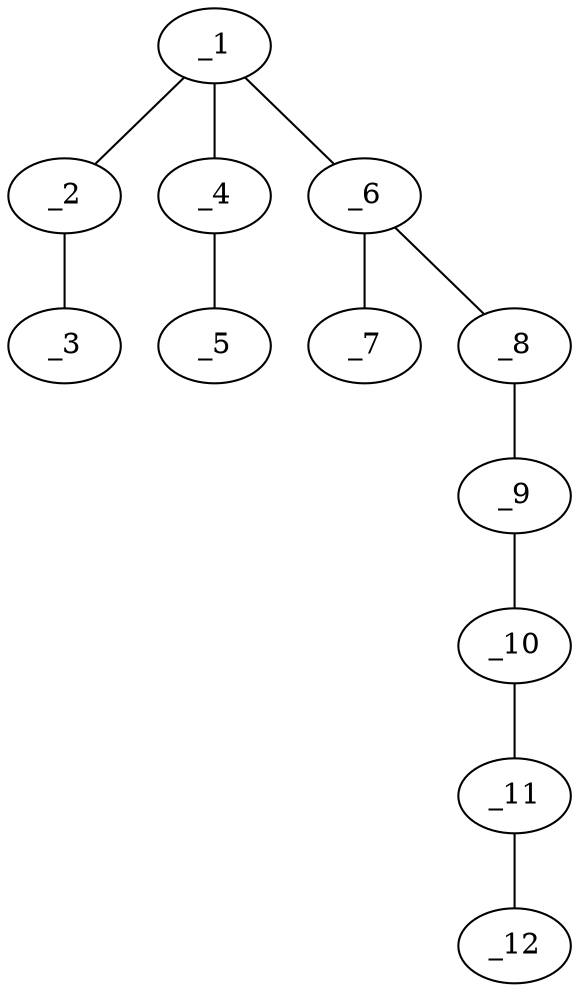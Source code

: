 graph molid653050 {
	_1	 [charge=0,
		chem=4,
		symbol="N  ",
		x="3.7321",
		y=0];
	_2	 [charge=0,
		chem=1,
		symbol="C  ",
		x="2.866",
		y="0.5"];
	_1 -- _2	 [valence=1];
	_4	 [charge=0,
		chem=1,
		symbol="C  ",
		x="3.7321",
		y="-1"];
	_1 -- _4	 [valence=1];
	_6	 [charge=1,
		chem=4,
		symbol="N  ",
		x="4.5981",
		y="0.5"];
	_1 -- _6	 [valence=1];
	_3	 [charge=0,
		chem=1,
		symbol="C  ",
		x=2,
		y=0];
	_2 -- _3	 [valence=1];
	_5	 [charge=0,
		chem=1,
		symbol="C  ",
		x="2.866",
		y="-1.5"];
	_4 -- _5	 [valence=1];
	_7	 [charge=0,
		chem=2,
		symbol="O  ",
		x="4.5981",
		y="1.5"];
	_6 -- _7	 [valence=2];
	_8	 [charge="-1",
		chem=4,
		symbol="N  ",
		x="5.4641",
		y=0];
	_6 -- _8	 [valence=1];
	_9	 [charge=0,
		chem=2,
		symbol="O  ",
		x="6.3301",
		y="0.5"];
	_8 -- _9	 [valence=1];
	_10	 [charge=0,
		chem=1,
		symbol="C  ",
		x="7.1962",
		y=0];
	_9 -- _10	 [valence=1];
	_11	 [charge=0,
		chem=2,
		symbol="O  ",
		x="8.0622",
		y="0.5"];
	_10 -- _11	 [valence=1];
	_12	 [charge=0,
		chem=1,
		symbol="C  ",
		x="8.9282",
		y=0];
	_11 -- _12	 [valence=1];
}
